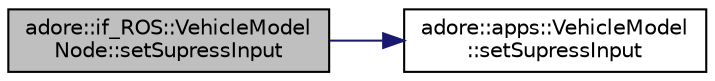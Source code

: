 digraph "adore::if_ROS::VehicleModelNode::setSupressInput"
{
 // LATEX_PDF_SIZE
  edge [fontname="Helvetica",fontsize="10",labelfontname="Helvetica",labelfontsize="10"];
  node [fontname="Helvetica",fontsize="10",shape=record];
  rankdir="LR";
  Node1 [label="adore::if_ROS::VehicleModel\lNode::setSupressInput",height=0.2,width=0.4,color="black", fillcolor="grey75", style="filled", fontcolor="black",tooltip=" "];
  Node1 -> Node2 [color="midnightblue",fontsize="10",style="solid",fontname="Helvetica"];
  Node2 [label="adore::apps::VehicleModel\l::setSupressInput",height=0.2,width=0.4,color="black", fillcolor="white", style="filled",URL="$classadore_1_1apps_1_1VehicleModel.html#a7c9cae1766282842b03f8e35603ee8a4",tooltip="supress input to introduce errors, without deactivating automatic control"];
}
